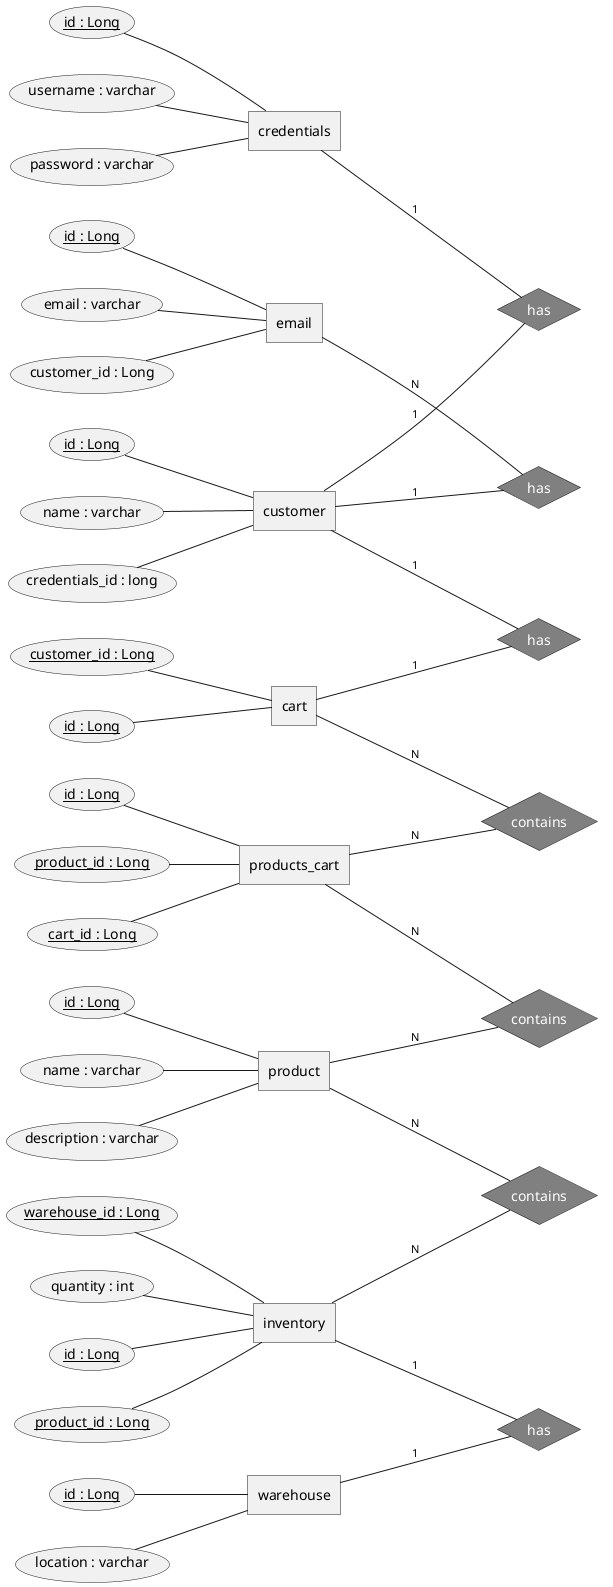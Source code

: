 @startchen

left to right direction

<style>
.grey {
BackGroundColor Grey
FontColor White
}
</style>

/'
//////////////////////////////////////////
=================ENTITIES=================
//////////////////////////////////////////
'/

entity product {
	id : Long <<key>>
	name : varchar
	description : varchar
}

entity customer {
	id : Long <<key>>
	name : varchar
	credentials_id : long <<FK>>
}

entity email {
	id : Long <<key>>
	email : varchar
	customer_id : Long <<FK>>
}

entity credentials {
	id : Long <<key>>
	username : varchar
	password : varchar
}

entity cart {
	id : Long <<key>>
	customer_id : Long <<key>>	
}

entity "products_cart" as pc {
	id : Long <<key>>
	product_id : Long <<key>>
	cart_id : Long <<key>>
}

entity warehouse {
  id : Long <<key>>
  location : varchar
}

entity inventory {
  id : Long <<key>>
  product_id : Long <<key>>
  warehouse_id : Long <<key>>
  quantity : int
}




/'
//////////////////////////////////////////
=================ENTITIES=================
//////////////////////////////////////////

===============================================
===============================================

///////////////////////////////////////////////
=================RELATIONSHIPS=================
///////////////////////////////////////////////
'/


relationship "has" as EMAIL_CUSTOMER <<grey>>{
}

email -N- EMAIL_CUSTOMER
customer -1- EMAIL_CUSTOMER

relationship "has" as CUSTOMER_CREDENTIALS <<grey>> {
}

customer -1- CUSTOMER_CREDENTIALS
credentials -1- CUSTOMER_CREDENTIALS


relationship "has" as CUSTOMER_CART <<grey>> {
}

customer -1- CUSTOMER_CART
cart -1- CUSTOMER_CART

relationship "contains" as PC_PRODUCT <<grey>> {
}

product -N- PC_PRODUCT
pc -N- PC_PRODUCT

relationship "contains" as PC_CART <<grey>> {
}

cart -N- PC_CART
pc -N- PC_CART

relationship "contains" as PRODUCT_INVENTORY <<grey>> {
}

product -N- PRODUCT_INVENTORY
inventory -N- PRODUCT_INVENTORY

relationship "has" as INVENTORY_WAREHOUSE <<grey>> {
}

warehouse -1- INVENTORY_WAREHOUSE
inventory -1- INVENTORY_WAREHOUSE

@endchen
